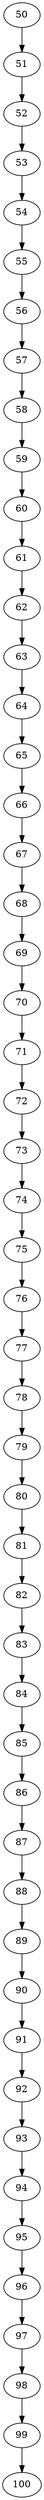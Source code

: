 digraph G {
	99 -> 100;
	98 -> 99;
	97 -> 98;
	96 -> 97;
	95 -> 96;
	94 -> 95;
	93 -> 94;
	92 -> 93;
	91 -> 92;
	90 -> 91;
	89 -> 90;
	88 -> 89;
	87 -> 88;
	86 -> 87;
	85 -> 86;
	84 -> 85;
	83 -> 84;
	82 -> 83;
	81 -> 82;
	80 -> 81;
	79 -> 80;
	78 -> 79;
	77 -> 78;
	76 -> 77;
	75 -> 76;
	74 -> 75;
	73 -> 74;
	72 -> 73;
	71 -> 72;
	70 -> 71;
	69 -> 70;
	68 -> 69;
	67 -> 68;
	66 -> 67;
	65 -> 66;
	64 -> 65;
	63 -> 64;
	62 -> 63;
	61 -> 62;
	60 -> 61;
	59 -> 60;
	58 -> 59;
	57 -> 58;
	56 -> 57;
	55 -> 56;
	54 -> 55;
	53 -> 54;
	52 -> 53;
	51 -> 52;
	50 -> 51;
}